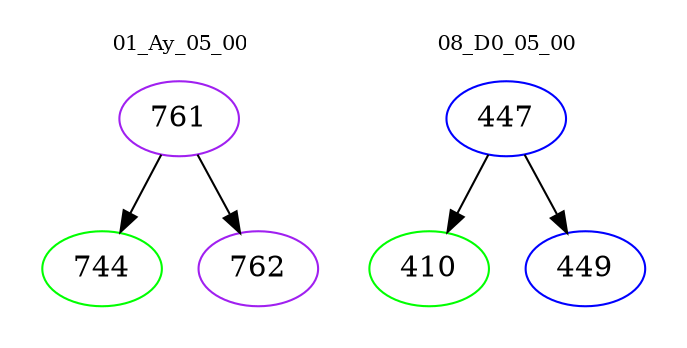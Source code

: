 digraph{
subgraph cluster_0 {
color = white
label = "01_Ay_05_00";
fontsize=10;
T0_761 [label="761", color="purple"]
T0_761 -> T0_744 [color="black"]
T0_744 [label="744", color="green"]
T0_761 -> T0_762 [color="black"]
T0_762 [label="762", color="purple"]
}
subgraph cluster_1 {
color = white
label = "08_D0_05_00";
fontsize=10;
T1_447 [label="447", color="blue"]
T1_447 -> T1_410 [color="black"]
T1_410 [label="410", color="green"]
T1_447 -> T1_449 [color="black"]
T1_449 [label="449", color="blue"]
}
}
